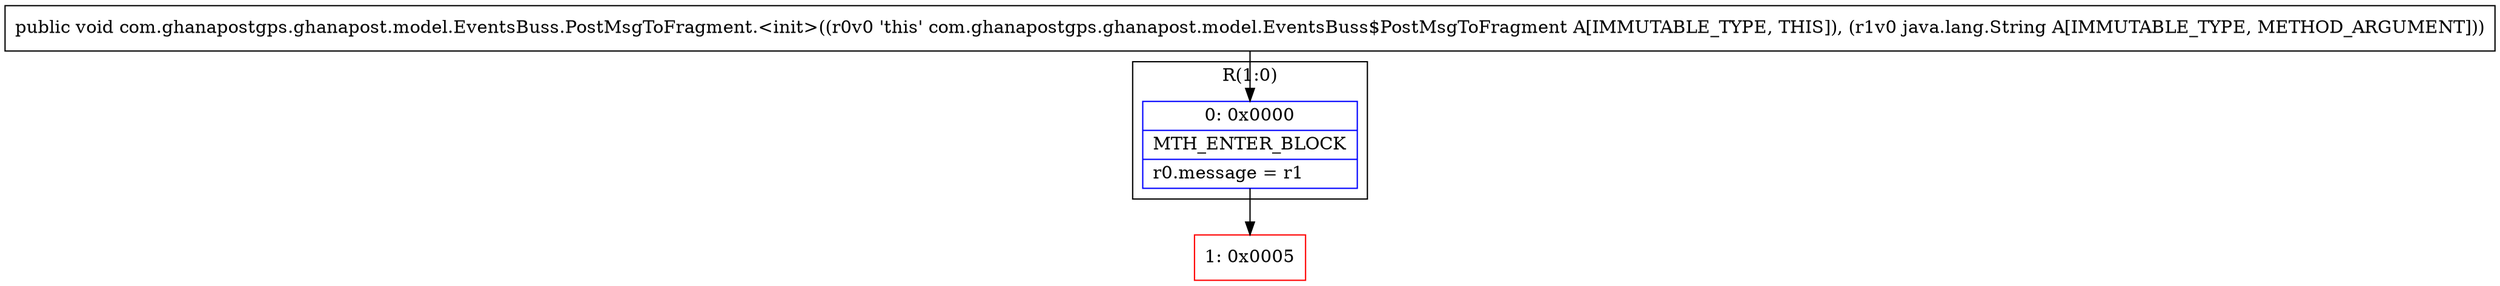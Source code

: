 digraph "CFG forcom.ghanapostgps.ghanapost.model.EventsBuss.PostMsgToFragment.\<init\>(Ljava\/lang\/String;)V" {
subgraph cluster_Region_1472103855 {
label = "R(1:0)";
node [shape=record,color=blue];
Node_0 [shape=record,label="{0\:\ 0x0000|MTH_ENTER_BLOCK\l|r0.message = r1\l}"];
}
Node_1 [shape=record,color=red,label="{1\:\ 0x0005}"];
MethodNode[shape=record,label="{public void com.ghanapostgps.ghanapost.model.EventsBuss.PostMsgToFragment.\<init\>((r0v0 'this' com.ghanapostgps.ghanapost.model.EventsBuss$PostMsgToFragment A[IMMUTABLE_TYPE, THIS]), (r1v0 java.lang.String A[IMMUTABLE_TYPE, METHOD_ARGUMENT])) }"];
MethodNode -> Node_0;
Node_0 -> Node_1;
}

